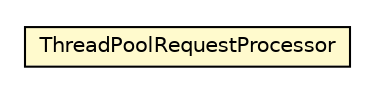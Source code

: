 #!/usr/local/bin/dot
#
# Class diagram 
# Generated by UMLGraph version 5.1 (http://www.umlgraph.org/)
#

digraph G {
	edge [fontname="Helvetica",fontsize=10,labelfontname="Helvetica",labelfontsize=10];
	node [fontname="Helvetica",fontsize=10,shape=plaintext];
	nodesep=0.25;
	ranksep=0.5;
	// pt.ist.fenixframework.backend.infinispan.messaging.ThreadPoolRequestProcessor
	c60345 [label=<<table title="pt.ist.fenixframework.backend.infinispan.messaging.ThreadPoolRequestProcessor" border="0" cellborder="1" cellspacing="0" cellpadding="2" port="p" bgcolor="lemonChiffon" href="./ThreadPoolRequestProcessor.html">
		<tr><td><table border="0" cellspacing="0" cellpadding="1">
<tr><td align="center" balign="center"> ThreadPoolRequestProcessor </td></tr>
		</table></td></tr>
		</table>>, fontname="Helvetica", fontcolor="black", fontsize=10.0];
}

